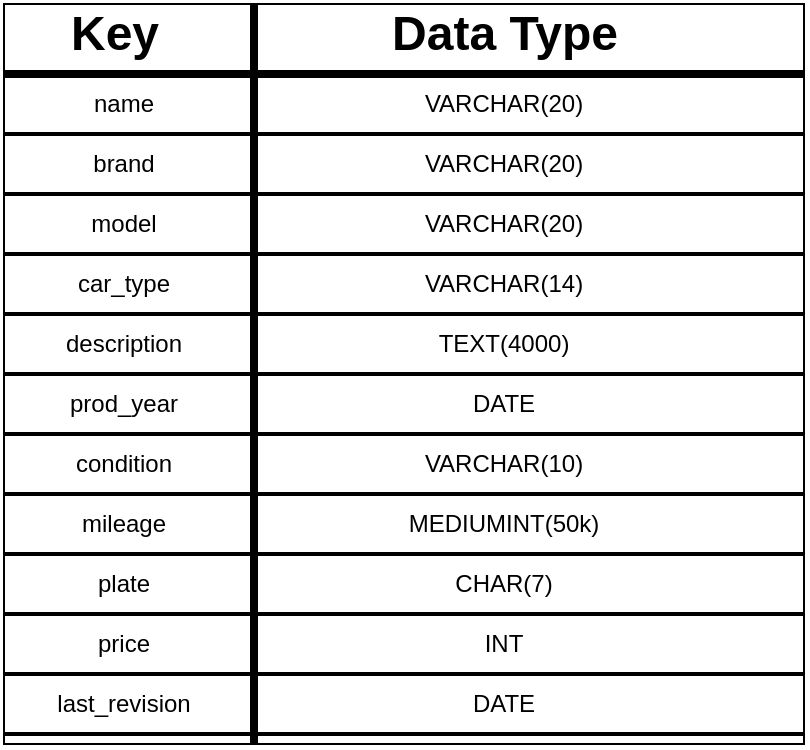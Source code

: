 <mxfile version="22.1.21" type="github">
  <diagram name="Page-1" id="ttftrNmXTaayfxY9m84Q">
    <mxGraphModel dx="733" dy="521" grid="1" gridSize="10" guides="1" tooltips="1" connect="1" arrows="1" fold="1" page="1" pageScale="1" pageWidth="827" pageHeight="1169" math="0" shadow="0">
      <root>
        <mxCell id="0" />
        <mxCell id="1" parent="0" />
        <mxCell id="C9pM3SinVHRbRxq37hSg-2" value="" style="rounded=0;whiteSpace=wrap;html=1;" vertex="1" parent="1">
          <mxGeometry x="240" y="80" width="400" height="370" as="geometry" />
        </mxCell>
        <mxCell id="C9pM3SinVHRbRxq37hSg-4" value="" style="line;strokeWidth=4;direction=south;html=1;perimeter=backbonePerimeter;points=[];outlineConnect=0;" vertex="1" parent="1">
          <mxGeometry x="360" y="80" width="10" height="370" as="geometry" />
        </mxCell>
        <mxCell id="C9pM3SinVHRbRxq37hSg-5" value="" style="line;strokeWidth=4;html=1;perimeter=backbonePerimeter;points=[];outlineConnect=0;" vertex="1" parent="1">
          <mxGeometry x="240" y="110" width="400" height="10" as="geometry" />
        </mxCell>
        <mxCell id="C9pM3SinVHRbRxq37hSg-6" value="" style="line;strokeWidth=2;html=1;" vertex="1" parent="1">
          <mxGeometry x="240" y="140" width="400" height="10" as="geometry" />
        </mxCell>
        <mxCell id="C9pM3SinVHRbRxq37hSg-7" value="" style="line;strokeWidth=2;html=1;" vertex="1" parent="1">
          <mxGeometry x="240" y="170" width="400" height="10" as="geometry" />
        </mxCell>
        <mxCell id="C9pM3SinVHRbRxq37hSg-8" value="" style="line;strokeWidth=2;html=1;" vertex="1" parent="1">
          <mxGeometry x="240" y="200" width="400" height="10" as="geometry" />
        </mxCell>
        <mxCell id="C9pM3SinVHRbRxq37hSg-9" value="" style="line;strokeWidth=2;html=1;" vertex="1" parent="1">
          <mxGeometry x="240" y="230" width="400" height="10" as="geometry" />
        </mxCell>
        <mxCell id="C9pM3SinVHRbRxq37hSg-10" value="" style="line;strokeWidth=2;html=1;" vertex="1" parent="1">
          <mxGeometry x="240" y="260" width="400" height="10" as="geometry" />
        </mxCell>
        <mxCell id="C9pM3SinVHRbRxq37hSg-11" value="" style="line;strokeWidth=2;html=1;" vertex="1" parent="1">
          <mxGeometry x="240" y="290" width="400" height="10" as="geometry" />
        </mxCell>
        <mxCell id="C9pM3SinVHRbRxq37hSg-12" value="" style="line;strokeWidth=2;html=1;" vertex="1" parent="1">
          <mxGeometry x="240" y="320" width="400" height="10" as="geometry" />
        </mxCell>
        <mxCell id="C9pM3SinVHRbRxq37hSg-13" value="" style="line;strokeWidth=2;html=1;" vertex="1" parent="1">
          <mxGeometry x="240" y="350" width="400" height="10" as="geometry" />
        </mxCell>
        <mxCell id="C9pM3SinVHRbRxq37hSg-14" value="" style="line;strokeWidth=2;html=1;" vertex="1" parent="1">
          <mxGeometry x="240" y="380" width="400" height="10" as="geometry" />
        </mxCell>
        <mxCell id="C9pM3SinVHRbRxq37hSg-15" value="" style="line;strokeWidth=2;html=1;" vertex="1" parent="1">
          <mxGeometry x="240" y="410" width="400" height="10" as="geometry" />
        </mxCell>
        <mxCell id="C9pM3SinVHRbRxq37hSg-16" value="Key" style="text;strokeColor=none;fillColor=none;html=1;fontSize=24;fontStyle=1;verticalAlign=middle;align=center;" vertex="1" parent="1">
          <mxGeometry x="260" y="80" width="70" height="30" as="geometry" />
        </mxCell>
        <mxCell id="C9pM3SinVHRbRxq37hSg-18" value="Data Type" style="text;strokeColor=none;fillColor=none;html=1;fontSize=24;fontStyle=1;verticalAlign=middle;align=center;" vertex="1" parent="1">
          <mxGeometry x="440" y="80" width="100" height="30" as="geometry" />
        </mxCell>
        <mxCell id="C9pM3SinVHRbRxq37hSg-19" value="name" style="text;html=1;strokeColor=none;fillColor=none;align=center;verticalAlign=middle;whiteSpace=wrap;rounded=0;" vertex="1" parent="1">
          <mxGeometry x="270" y="110" width="60" height="40" as="geometry" />
        </mxCell>
        <mxCell id="C9pM3SinVHRbRxq37hSg-20" value="brand" style="text;html=1;strokeColor=none;fillColor=none;align=center;verticalAlign=middle;whiteSpace=wrap;rounded=0;" vertex="1" parent="1">
          <mxGeometry x="270" y="140" width="60" height="40" as="geometry" />
        </mxCell>
        <mxCell id="C9pM3SinVHRbRxq37hSg-21" value="model" style="text;html=1;strokeColor=none;fillColor=none;align=center;verticalAlign=middle;whiteSpace=wrap;rounded=0;" vertex="1" parent="1">
          <mxGeometry x="270" y="170" width="60" height="40" as="geometry" />
        </mxCell>
        <mxCell id="C9pM3SinVHRbRxq37hSg-23" value="car_type" style="text;html=1;strokeColor=none;fillColor=none;align=center;verticalAlign=middle;whiteSpace=wrap;rounded=0;" vertex="1" parent="1">
          <mxGeometry x="270" y="200" width="60" height="40" as="geometry" />
        </mxCell>
        <mxCell id="C9pM3SinVHRbRxq37hSg-24" value="description" style="text;html=1;strokeColor=none;fillColor=none;align=center;verticalAlign=middle;whiteSpace=wrap;rounded=0;" vertex="1" parent="1">
          <mxGeometry x="270" y="230" width="60" height="40" as="geometry" />
        </mxCell>
        <mxCell id="C9pM3SinVHRbRxq37hSg-25" value="prod_year" style="text;html=1;strokeColor=none;fillColor=none;align=center;verticalAlign=middle;whiteSpace=wrap;rounded=0;" vertex="1" parent="1">
          <mxGeometry x="270" y="260" width="60" height="40" as="geometry" />
        </mxCell>
        <mxCell id="C9pM3SinVHRbRxq37hSg-26" value="condition" style="text;html=1;strokeColor=none;fillColor=none;align=center;verticalAlign=middle;whiteSpace=wrap;rounded=0;" vertex="1" parent="1">
          <mxGeometry x="270" y="290" width="60" height="40" as="geometry" />
        </mxCell>
        <mxCell id="C9pM3SinVHRbRxq37hSg-28" value="mileage" style="text;html=1;strokeColor=none;fillColor=none;align=center;verticalAlign=middle;whiteSpace=wrap;rounded=0;" vertex="1" parent="1">
          <mxGeometry x="270" y="320" width="60" height="40" as="geometry" />
        </mxCell>
        <mxCell id="C9pM3SinVHRbRxq37hSg-29" value="plate" style="text;html=1;strokeColor=none;fillColor=none;align=center;verticalAlign=middle;whiteSpace=wrap;rounded=0;" vertex="1" parent="1">
          <mxGeometry x="270" y="350" width="60" height="40" as="geometry" />
        </mxCell>
        <mxCell id="C9pM3SinVHRbRxq37hSg-30" value="price" style="text;html=1;strokeColor=none;fillColor=none;align=center;verticalAlign=middle;whiteSpace=wrap;rounded=0;" vertex="1" parent="1">
          <mxGeometry x="270" y="380" width="60" height="40" as="geometry" />
        </mxCell>
        <mxCell id="C9pM3SinVHRbRxq37hSg-31" value="last_revision" style="text;html=1;strokeColor=none;fillColor=none;align=center;verticalAlign=middle;whiteSpace=wrap;rounded=0;" vertex="1" parent="1">
          <mxGeometry x="270" y="410" width="60" height="40" as="geometry" />
        </mxCell>
        <mxCell id="C9pM3SinVHRbRxq37hSg-32" value="VARCHAR(20)" style="text;html=1;strokeColor=none;fillColor=none;align=center;verticalAlign=middle;whiteSpace=wrap;rounded=0;" vertex="1" parent="1">
          <mxGeometry x="460" y="110" width="60" height="40" as="geometry" />
        </mxCell>
        <mxCell id="C9pM3SinVHRbRxq37hSg-33" value="VARCHAR(20)" style="text;html=1;strokeColor=none;fillColor=none;align=center;verticalAlign=middle;whiteSpace=wrap;rounded=0;" vertex="1" parent="1">
          <mxGeometry x="460" y="140" width="60" height="40" as="geometry" />
        </mxCell>
        <mxCell id="C9pM3SinVHRbRxq37hSg-34" value="VARCHAR(20)" style="text;html=1;strokeColor=none;fillColor=none;align=center;verticalAlign=middle;whiteSpace=wrap;rounded=0;" vertex="1" parent="1">
          <mxGeometry x="460" y="170" width="60" height="40" as="geometry" />
        </mxCell>
        <mxCell id="C9pM3SinVHRbRxq37hSg-35" value="VARCHAR(14)" style="text;html=1;strokeColor=none;fillColor=none;align=center;verticalAlign=middle;whiteSpace=wrap;rounded=0;" vertex="1" parent="1">
          <mxGeometry x="460" y="200" width="60" height="40" as="geometry" />
        </mxCell>
        <mxCell id="C9pM3SinVHRbRxq37hSg-36" value="TEXT(4000)" style="text;html=1;strokeColor=none;fillColor=none;align=center;verticalAlign=middle;whiteSpace=wrap;rounded=0;" vertex="1" parent="1">
          <mxGeometry x="460" y="230" width="60" height="40" as="geometry" />
        </mxCell>
        <mxCell id="C9pM3SinVHRbRxq37hSg-37" value="DATE" style="text;html=1;strokeColor=none;fillColor=none;align=center;verticalAlign=middle;whiteSpace=wrap;rounded=0;" vertex="1" parent="1">
          <mxGeometry x="460" y="260" width="60" height="40" as="geometry" />
        </mxCell>
        <mxCell id="C9pM3SinVHRbRxq37hSg-38" value="VARCHAR(10)" style="text;html=1;strokeColor=none;fillColor=none;align=center;verticalAlign=middle;whiteSpace=wrap;rounded=0;" vertex="1" parent="1">
          <mxGeometry x="460" y="290" width="60" height="40" as="geometry" />
        </mxCell>
        <mxCell id="C9pM3SinVHRbRxq37hSg-39" value="MEDIUMINT(50k)" style="text;html=1;strokeColor=none;fillColor=none;align=center;verticalAlign=middle;whiteSpace=wrap;rounded=0;" vertex="1" parent="1">
          <mxGeometry x="460" y="320" width="60" height="40" as="geometry" />
        </mxCell>
        <mxCell id="C9pM3SinVHRbRxq37hSg-40" value="CHAR(7)" style="text;html=1;strokeColor=none;fillColor=none;align=center;verticalAlign=middle;whiteSpace=wrap;rounded=0;" vertex="1" parent="1">
          <mxGeometry x="460" y="350" width="60" height="40" as="geometry" />
        </mxCell>
        <mxCell id="C9pM3SinVHRbRxq37hSg-41" value="INT" style="text;html=1;strokeColor=none;fillColor=none;align=center;verticalAlign=middle;whiteSpace=wrap;rounded=0;" vertex="1" parent="1">
          <mxGeometry x="460" y="380" width="60" height="40" as="geometry" />
        </mxCell>
        <mxCell id="C9pM3SinVHRbRxq37hSg-42" value="DATE" style="text;html=1;strokeColor=none;fillColor=none;align=center;verticalAlign=middle;whiteSpace=wrap;rounded=0;" vertex="1" parent="1">
          <mxGeometry x="460" y="410" width="60" height="40" as="geometry" />
        </mxCell>
        <mxCell id="C9pM3SinVHRbRxq37hSg-44" value="" style="line;strokeWidth=2;html=1;" vertex="1" parent="1">
          <mxGeometry x="240" y="440" width="400" height="10" as="geometry" />
        </mxCell>
      </root>
    </mxGraphModel>
  </diagram>
</mxfile>
